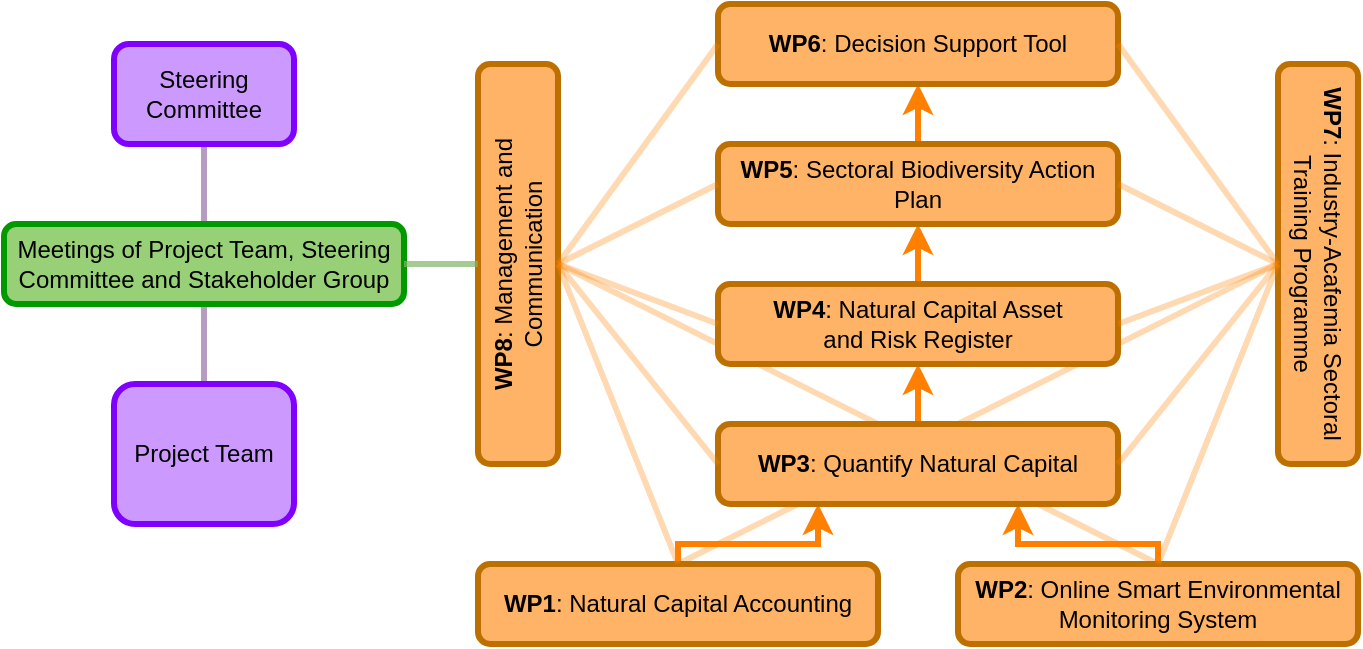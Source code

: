 <mxfile version="27.0.5">
  <diagram name="Page-1" id="Gvh0o1rgWE31a1v0khyk">
    <mxGraphModel dx="1188" dy="619" grid="1" gridSize="10" guides="1" tooltips="1" connect="1" arrows="1" fold="1" page="1" pageScale="1" pageWidth="1654" pageHeight="1169" math="0" shadow="0">
      <root>
        <mxCell id="0" />
        <mxCell id="1" parent="0" />
        <mxCell id="comtehSHx23xVTa-2Klb-32" value="" style="endArrow=none;html=1;rounded=0;exitX=0.5;exitY=0;exitDx=0;exitDy=0;entryX=0.5;entryY=1;entryDx=0;entryDy=0;strokeColor=#FF8000;strokeWidth=3;opacity=30;fontFamily=Helvetica;" edge="1" parent="1" source="comtehSHx23xVTa-2Klb-2" target="comtehSHx23xVTa-2Klb-8">
          <mxGeometry width="50" height="50" relative="1" as="geometry">
            <mxPoint x="657" y="370" as="sourcePoint" />
            <mxPoint x="717" y="220" as="targetPoint" />
          </mxGeometry>
        </mxCell>
        <mxCell id="comtehSHx23xVTa-2Klb-33" value="" style="endArrow=none;html=1;rounded=0;exitX=0.5;exitY=1;exitDx=0;exitDy=0;entryX=0.5;entryY=0;entryDx=0;entryDy=0;strokeColor=#FF8000;strokeWidth=3;opacity=30;fontFamily=Helvetica;" edge="1" parent="1" source="comtehSHx23xVTa-2Klb-9" target="comtehSHx23xVTa-2Klb-3">
          <mxGeometry width="50" height="50" relative="1" as="geometry">
            <mxPoint x="357" y="220" as="sourcePoint" />
            <mxPoint x="417" y="370" as="targetPoint" />
          </mxGeometry>
        </mxCell>
        <mxCell id="comtehSHx23xVTa-2Klb-34" value="" style="endArrow=none;html=1;rounded=0;exitX=0.5;exitY=1;exitDx=0;exitDy=0;entryX=0.5;entryY=0;entryDx=0;entryDy=0;strokeColor=#9673a6;strokeWidth=3;opacity=70;fillColor=#e1d5e7;fontFamily=Helvetica;" edge="1" parent="1" source="comtehSHx23xVTa-2Klb-12" target="comtehSHx23xVTa-2Klb-14">
          <mxGeometry width="50" height="50" relative="1" as="geometry">
            <mxPoint x="160" y="160" as="sourcePoint" />
            <mxPoint x="220" y="310" as="targetPoint" />
          </mxGeometry>
        </mxCell>
        <mxCell id="comtehSHx23xVTa-2Klb-18" value="" style="edgeStyle=orthogonalEdgeStyle;rounded=0;orthogonalLoop=1;jettySize=auto;html=1;entryX=0.25;entryY=1;entryDx=0;entryDy=0;fillColor=#fff2cc;strokeColor=#FF8000;strokeWidth=3;fontFamily=Helvetica;" edge="1" parent="1" source="comtehSHx23xVTa-2Klb-2" target="comtehSHx23xVTa-2Klb-4">
          <mxGeometry relative="1" as="geometry">
            <Array as="points">
              <mxPoint x="407" y="350" />
              <mxPoint x="477" y="350" />
            </Array>
          </mxGeometry>
        </mxCell>
        <mxCell id="comtehSHx23xVTa-2Klb-2" value="&lt;b&gt;WP1&lt;/b&gt;: Natural Capital Accounting" style="rounded=1;whiteSpace=wrap;html=1;fillColor=#FFB366;strokeColor=#BD7000;fontColor=#000000;strokeWidth=3;fontFamily=Helvetica;" vertex="1" parent="1">
          <mxGeometry x="307" y="360" width="200" height="40" as="geometry" />
        </mxCell>
        <mxCell id="comtehSHx23xVTa-2Klb-19" value="" style="edgeStyle=orthogonalEdgeStyle;rounded=0;orthogonalLoop=1;jettySize=auto;html=1;entryX=0.75;entryY=1;entryDx=0;entryDy=0;fillColor=#fff2cc;strokeColor=#FF8000;strokeWidth=3;fontFamily=Helvetica;" edge="1" parent="1" source="comtehSHx23xVTa-2Klb-3" target="comtehSHx23xVTa-2Klb-4">
          <mxGeometry relative="1" as="geometry">
            <Array as="points">
              <mxPoint x="647" y="350" />
              <mxPoint x="577" y="350" />
            </Array>
          </mxGeometry>
        </mxCell>
        <mxCell id="comtehSHx23xVTa-2Klb-3" value="&lt;b&gt;WP2&lt;/b&gt;: Online Smart Environmental Monitoring System" style="rounded=1;whiteSpace=wrap;html=1;fillColor=#FFB366;strokeColor=#BD7000;fontColor=#000000;strokeWidth=3;fontFamily=Helvetica;" vertex="1" parent="1">
          <mxGeometry x="547" y="360" width="200" height="40" as="geometry" />
        </mxCell>
        <mxCell id="comtehSHx23xVTa-2Klb-15" value="" style="edgeStyle=orthogonalEdgeStyle;rounded=0;orthogonalLoop=1;jettySize=auto;html=1;entryX=0.5;entryY=1;entryDx=0;entryDy=0;fillColor=#fff2cc;strokeColor=#FF8000;strokeWidth=3;fontFamily=Helvetica;" edge="1" parent="1" source="comtehSHx23xVTa-2Klb-4" target="comtehSHx23xVTa-2Klb-5">
          <mxGeometry relative="1" as="geometry" />
        </mxCell>
        <mxCell id="comtehSHx23xVTa-2Klb-4" value="&lt;b&gt;WP3&lt;/b&gt;: Quantify Natural Capital" style="rounded=1;whiteSpace=wrap;html=1;fillColor=#FFB366;strokeColor=#BD7000;fontColor=#000000;strokeWidth=3;fontFamily=Helvetica;" vertex="1" parent="1">
          <mxGeometry x="427" y="290" width="200" height="40" as="geometry" />
        </mxCell>
        <mxCell id="comtehSHx23xVTa-2Klb-16" value="" style="edgeStyle=orthogonalEdgeStyle;rounded=0;orthogonalLoop=1;jettySize=auto;html=1;entryX=0.5;entryY=1;entryDx=0;entryDy=0;fillColor=#fff2cc;strokeColor=#FF8000;strokeWidth=3;fontFamily=Helvetica;" edge="1" parent="1" source="comtehSHx23xVTa-2Klb-5" target="comtehSHx23xVTa-2Klb-6">
          <mxGeometry relative="1" as="geometry" />
        </mxCell>
        <mxCell id="comtehSHx23xVTa-2Klb-5" value="&lt;b&gt;WP4&lt;/b&gt;: Natural Capital Asset &lt;br&gt;and Risk Register" style="rounded=1;whiteSpace=wrap;html=1;fillColor=#FFB366;strokeColor=#BD7000;fontColor=#000000;strokeWidth=3;fontFamily=Helvetica;" vertex="1" parent="1">
          <mxGeometry x="427" y="220" width="200" height="40" as="geometry" />
        </mxCell>
        <mxCell id="comtehSHx23xVTa-2Klb-17" value="" style="edgeStyle=orthogonalEdgeStyle;rounded=0;orthogonalLoop=1;jettySize=auto;html=1;fillColor=#fff2cc;strokeColor=#FF8000;strokeWidth=3;fontFamily=Helvetica;" edge="1" parent="1" source="comtehSHx23xVTa-2Klb-6" target="comtehSHx23xVTa-2Klb-7">
          <mxGeometry relative="1" as="geometry" />
        </mxCell>
        <mxCell id="comtehSHx23xVTa-2Klb-6" value="&lt;b&gt;WP5&lt;/b&gt;: Sectoral Biodiversity Action Plan" style="rounded=1;whiteSpace=wrap;html=1;fillColor=#FFB366;strokeColor=#BD7000;fontColor=#000000;strokeWidth=3;fontFamily=Helvetica;" vertex="1" parent="1">
          <mxGeometry x="427" y="150" width="200" height="40" as="geometry" />
        </mxCell>
        <mxCell id="comtehSHx23xVTa-2Klb-7" value="&lt;b&gt;WP6&lt;/b&gt;: Decision Support Tool" style="rounded=1;whiteSpace=wrap;html=1;fillColor=#FFB366;strokeColor=#BD7000;fontColor=#000000;strokeWidth=3;fontFamily=Helvetica;" vertex="1" parent="1">
          <mxGeometry x="427" y="80" width="200" height="40" as="geometry" />
        </mxCell>
        <mxCell id="comtehSHx23xVTa-2Klb-8" value="&lt;b&gt;WP7&lt;/b&gt;: Industry-Acafemia Sectoral Training Programme" style="rounded=1;whiteSpace=wrap;html=1;rotation=90;fillColor=#FFB366;strokeColor=#BD7000;fontColor=#000000;strokeWidth=3;fontFamily=Helvetica;" vertex="1" parent="1">
          <mxGeometry x="627" y="190" width="200" height="40" as="geometry" />
        </mxCell>
        <mxCell id="comtehSHx23xVTa-2Klb-9" value="&lt;b&gt;WP8&lt;/b&gt;: Management and Communication" style="rounded=1;whiteSpace=wrap;html=1;rotation=-90;fillColor=#FFB366;strokeColor=#BD7000;fontColor=#000000;strokeWidth=3;fontFamily=Helvetica;" vertex="1" parent="1">
          <mxGeometry x="227" y="190" width="200" height="40" as="geometry" />
        </mxCell>
        <mxCell id="comtehSHx23xVTa-2Klb-10" value="Meetings of Project Team, Steering Committee and Stakeholder Group" style="rounded=1;whiteSpace=wrap;html=1;rotation=0;fillColor=#97D077;strokeColor=#009900;strokeWidth=3;fontFamily=Helvetica;" vertex="1" parent="1">
          <mxGeometry x="70" y="190" width="200" height="40" as="geometry" />
        </mxCell>
        <mxCell id="comtehSHx23xVTa-2Klb-12" value="Steering Committee" style="rounded=1;whiteSpace=wrap;html=1;rotation=0;fillColor=#CC99FF;strokeColor=#7F00FF;strokeWidth=3;fontFamily=Helvetica;" vertex="1" parent="1">
          <mxGeometry x="125" y="100" width="90" height="50" as="geometry" />
        </mxCell>
        <mxCell id="comtehSHx23xVTa-2Klb-14" value="Project Team" style="rounded=1;whiteSpace=wrap;html=1;rotation=0;fillColor=#CC99FF;strokeColor=#7F00FF;strokeWidth=3;fontFamily=Helvetica;" vertex="1" parent="1">
          <mxGeometry x="125" y="270" width="90" height="70" as="geometry" />
        </mxCell>
        <mxCell id="comtehSHx23xVTa-2Klb-22" value="" style="endArrow=none;html=1;rounded=0;exitX=0.5;exitY=0;exitDx=0;exitDy=0;entryX=0.5;entryY=1;entryDx=0;entryDy=0;strokeColor=#FF8000;strokeWidth=3;opacity=30;fontFamily=Helvetica;" edge="1" parent="1" source="comtehSHx23xVTa-2Klb-3" target="comtehSHx23xVTa-2Klb-8">
          <mxGeometry width="50" height="50" relative="1" as="geometry">
            <mxPoint x="650" y="360" as="sourcePoint" />
            <mxPoint x="700" y="310" as="targetPoint" />
          </mxGeometry>
        </mxCell>
        <mxCell id="comtehSHx23xVTa-2Klb-23" value="" style="endArrow=none;html=1;rounded=0;exitX=1;exitY=0.5;exitDx=0;exitDy=0;entryX=0.5;entryY=1;entryDx=0;entryDy=0;strokeColor=#FF8000;strokeWidth=3;opacity=30;fontFamily=Helvetica;" edge="1" parent="1" source="comtehSHx23xVTa-2Klb-4" target="comtehSHx23xVTa-2Klb-8">
          <mxGeometry width="50" height="50" relative="1" as="geometry">
            <mxPoint x="657" y="370" as="sourcePoint" />
            <mxPoint x="717" y="220" as="targetPoint" />
          </mxGeometry>
        </mxCell>
        <mxCell id="comtehSHx23xVTa-2Klb-24" value="" style="endArrow=none;html=1;rounded=0;exitX=1;exitY=0.5;exitDx=0;exitDy=0;entryX=0.5;entryY=1;entryDx=0;entryDy=0;strokeColor=#FF8000;strokeWidth=3;opacity=30;fontFamily=Helvetica;" edge="1" parent="1" source="comtehSHx23xVTa-2Klb-5" target="comtehSHx23xVTa-2Klb-8">
          <mxGeometry width="50" height="50" relative="1" as="geometry">
            <mxPoint x="637" y="320" as="sourcePoint" />
            <mxPoint x="727" y="230" as="targetPoint" />
          </mxGeometry>
        </mxCell>
        <mxCell id="comtehSHx23xVTa-2Klb-25" value="" style="endArrow=none;html=1;rounded=0;exitX=1;exitY=0.5;exitDx=0;exitDy=0;entryX=0.5;entryY=1;entryDx=0;entryDy=0;strokeColor=#FF8000;strokeWidth=3;opacity=30;fontFamily=Helvetica;" edge="1" parent="1" source="comtehSHx23xVTa-2Klb-6" target="comtehSHx23xVTa-2Klb-8">
          <mxGeometry width="50" height="50" relative="1" as="geometry">
            <mxPoint x="637" y="250" as="sourcePoint" />
            <mxPoint x="737" y="240" as="targetPoint" />
          </mxGeometry>
        </mxCell>
        <mxCell id="comtehSHx23xVTa-2Klb-26" value="" style="endArrow=none;html=1;rounded=0;exitX=1;exitY=0.5;exitDx=0;exitDy=0;entryX=0.5;entryY=1;entryDx=0;entryDy=0;strokeColor=#FF8000;strokeWidth=3;opacity=30;fontFamily=Helvetica;" edge="1" parent="1" source="comtehSHx23xVTa-2Klb-7" target="comtehSHx23xVTa-2Klb-8">
          <mxGeometry width="50" height="50" relative="1" as="geometry">
            <mxPoint x="637" y="180" as="sourcePoint" />
            <mxPoint x="747" y="250" as="targetPoint" />
          </mxGeometry>
        </mxCell>
        <mxCell id="comtehSHx23xVTa-2Klb-27" value="" style="endArrow=none;html=1;rounded=0;exitX=0.5;exitY=1;exitDx=0;exitDy=0;entryX=0;entryY=0.5;entryDx=0;entryDy=0;strokeColor=#FF8000;strokeWidth=3;opacity=30;fontFamily=Helvetica;" edge="1" parent="1" source="comtehSHx23xVTa-2Klb-9" target="comtehSHx23xVTa-2Klb-7">
          <mxGeometry width="50" height="50" relative="1" as="geometry">
            <mxPoint x="637" y="110" as="sourcePoint" />
            <mxPoint x="717" y="220" as="targetPoint" />
          </mxGeometry>
        </mxCell>
        <mxCell id="comtehSHx23xVTa-2Klb-28" value="" style="endArrow=none;html=1;rounded=0;exitX=0.5;exitY=1;exitDx=0;exitDy=0;entryX=0.5;entryY=0;entryDx=0;entryDy=0;strokeColor=#FF8000;strokeWidth=3;opacity=30;fontFamily=Helvetica;" edge="1" parent="1" source="comtehSHx23xVTa-2Klb-9" target="comtehSHx23xVTa-2Klb-2">
          <mxGeometry width="50" height="50" relative="1" as="geometry">
            <mxPoint x="357" y="220" as="sourcePoint" />
            <mxPoint x="437" y="110" as="targetPoint" />
          </mxGeometry>
        </mxCell>
        <mxCell id="comtehSHx23xVTa-2Klb-29" value="" style="endArrow=none;html=1;rounded=0;exitX=0.5;exitY=1;exitDx=0;exitDy=0;entryX=0;entryY=0.5;entryDx=0;entryDy=0;strokeColor=#FF8000;strokeWidth=3;opacity=30;fontFamily=Helvetica;" edge="1" parent="1" source="comtehSHx23xVTa-2Klb-9" target="comtehSHx23xVTa-2Klb-6">
          <mxGeometry width="50" height="50" relative="1" as="geometry">
            <mxPoint x="367" y="230" as="sourcePoint" />
            <mxPoint x="447" y="120" as="targetPoint" />
          </mxGeometry>
        </mxCell>
        <mxCell id="comtehSHx23xVTa-2Klb-30" value="" style="endArrow=none;html=1;rounded=0;exitX=0.5;exitY=1;exitDx=0;exitDy=0;entryX=0;entryY=0.5;entryDx=0;entryDy=0;strokeColor=#FF8000;strokeWidth=3;opacity=30;fontFamily=Helvetica;" edge="1" parent="1" source="comtehSHx23xVTa-2Klb-9" target="comtehSHx23xVTa-2Klb-5">
          <mxGeometry width="50" height="50" relative="1" as="geometry">
            <mxPoint x="377" y="240" as="sourcePoint" />
            <mxPoint x="457" y="130" as="targetPoint" />
          </mxGeometry>
        </mxCell>
        <mxCell id="comtehSHx23xVTa-2Klb-31" value="" style="endArrow=none;html=1;rounded=0;exitX=0.5;exitY=1;exitDx=0;exitDy=0;entryX=0;entryY=0.5;entryDx=0;entryDy=0;strokeColor=#FF8000;strokeWidth=3;opacity=30;fontFamily=Helvetica;" edge="1" parent="1" source="comtehSHx23xVTa-2Klb-9" target="comtehSHx23xVTa-2Klb-4">
          <mxGeometry width="50" height="50" relative="1" as="geometry">
            <mxPoint x="387" y="250" as="sourcePoint" />
            <mxPoint x="467" y="140" as="targetPoint" />
          </mxGeometry>
        </mxCell>
        <mxCell id="comtehSHx23xVTa-2Klb-35" value="" style="endArrow=none;html=1;rounded=0;exitX=0.5;exitY=0;exitDx=0;exitDy=0;entryX=1;entryY=0.5;entryDx=0;entryDy=0;strokeColor=#82b366;strokeWidth=3;opacity=70;fillColor=#d5e8d4;fontFamily=Helvetica;" edge="1" parent="1" source="comtehSHx23xVTa-2Klb-9" target="comtehSHx23xVTa-2Klb-10">
          <mxGeometry width="50" height="50" relative="1" as="geometry">
            <mxPoint x="180" y="170" as="sourcePoint" />
            <mxPoint x="180" y="290" as="targetPoint" />
          </mxGeometry>
        </mxCell>
      </root>
    </mxGraphModel>
  </diagram>
</mxfile>
